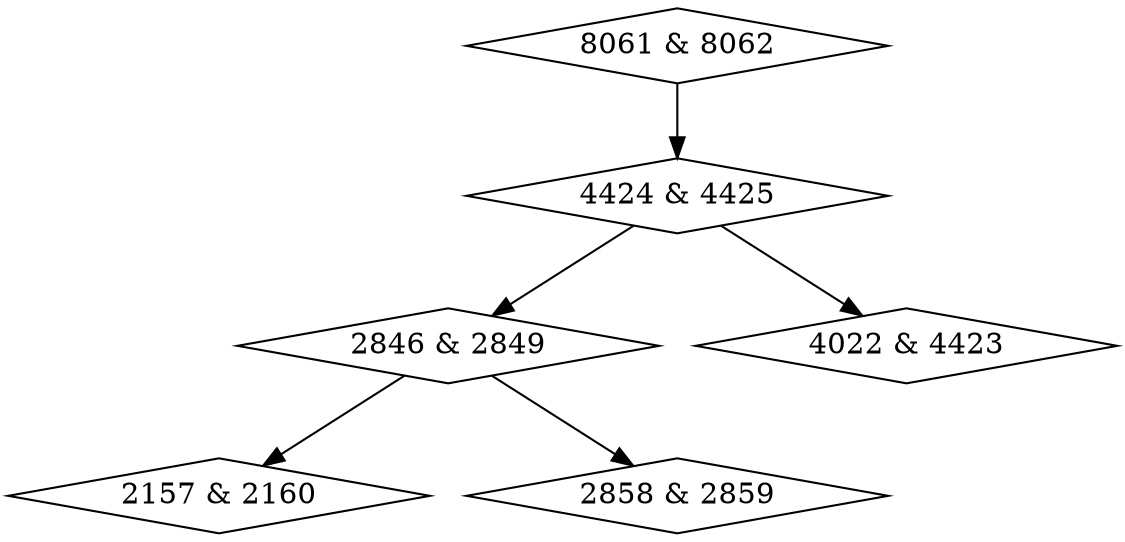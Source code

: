 digraph {
0 [label = "2157 & 2160", shape = diamond];
1 [label = "2846 & 2849", shape = diamond];
2 [label = "2858 & 2859", shape = diamond];
3 [label = "4022 & 4423", shape = diamond];
4 [label = "4424 & 4425", shape = diamond];
5 [label = "8061 & 8062", shape = diamond];
1->0;
1->2;
4->1;
4->3;
5->4;
}
